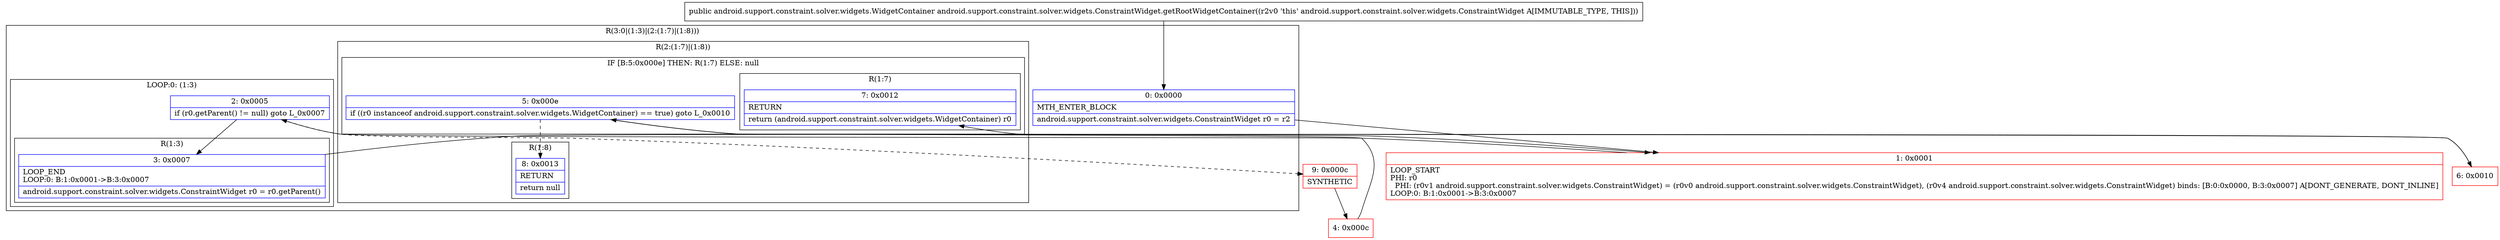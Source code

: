 digraph "CFG forandroid.support.constraint.solver.widgets.ConstraintWidget.getRootWidgetContainer()Landroid\/support\/constraint\/solver\/widgets\/WidgetContainer;" {
subgraph cluster_Region_330081063 {
label = "R(3:0|(1:3)|(2:(1:7)|(1:8)))";
node [shape=record,color=blue];
Node_0 [shape=record,label="{0\:\ 0x0000|MTH_ENTER_BLOCK\l|android.support.constraint.solver.widgets.ConstraintWidget r0 = r2\l}"];
subgraph cluster_LoopRegion_167266034 {
label = "LOOP:0: (1:3)";
node [shape=record,color=blue];
Node_2 [shape=record,label="{2\:\ 0x0005|if (r0.getParent() != null) goto L_0x0007\l}"];
subgraph cluster_Region_1646456654 {
label = "R(1:3)";
node [shape=record,color=blue];
Node_3 [shape=record,label="{3\:\ 0x0007|LOOP_END\lLOOP:0: B:1:0x0001\-\>B:3:0x0007\l|android.support.constraint.solver.widgets.ConstraintWidget r0 = r0.getParent()\l}"];
}
}
subgraph cluster_Region_1769673033 {
label = "R(2:(1:7)|(1:8))";
node [shape=record,color=blue];
subgraph cluster_IfRegion_862076104 {
label = "IF [B:5:0x000e] THEN: R(1:7) ELSE: null";
node [shape=record,color=blue];
Node_5 [shape=record,label="{5\:\ 0x000e|if ((r0 instanceof android.support.constraint.solver.widgets.WidgetContainer) == true) goto L_0x0010\l}"];
subgraph cluster_Region_1168180248 {
label = "R(1:7)";
node [shape=record,color=blue];
Node_7 [shape=record,label="{7\:\ 0x0012|RETURN\l|return (android.support.constraint.solver.widgets.WidgetContainer) r0\l}"];
}
}
subgraph cluster_Region_2125000758 {
label = "R(1:8)";
node [shape=record,color=blue];
Node_8 [shape=record,label="{8\:\ 0x0013|RETURN\l|return null\l}"];
}
}
}
Node_1 [shape=record,color=red,label="{1\:\ 0x0001|LOOP_START\lPHI: r0 \l  PHI: (r0v1 android.support.constraint.solver.widgets.ConstraintWidget) = (r0v0 android.support.constraint.solver.widgets.ConstraintWidget), (r0v4 android.support.constraint.solver.widgets.ConstraintWidget) binds: [B:0:0x0000, B:3:0x0007] A[DONT_GENERATE, DONT_INLINE]\lLOOP:0: B:1:0x0001\-\>B:3:0x0007\l}"];
Node_4 [shape=record,color=red,label="{4\:\ 0x000c}"];
Node_6 [shape=record,color=red,label="{6\:\ 0x0010}"];
Node_9 [shape=record,color=red,label="{9\:\ 0x000c|SYNTHETIC\l}"];
MethodNode[shape=record,label="{public android.support.constraint.solver.widgets.WidgetContainer android.support.constraint.solver.widgets.ConstraintWidget.getRootWidgetContainer((r2v0 'this' android.support.constraint.solver.widgets.ConstraintWidget A[IMMUTABLE_TYPE, THIS])) }"];
MethodNode -> Node_0;
Node_0 -> Node_1;
Node_2 -> Node_3;
Node_2 -> Node_9[style=dashed];
Node_3 -> Node_1;
Node_5 -> Node_6;
Node_5 -> Node_8[style=dashed];
Node_1 -> Node_2;
Node_4 -> Node_5;
Node_6 -> Node_7;
Node_9 -> Node_4;
}

